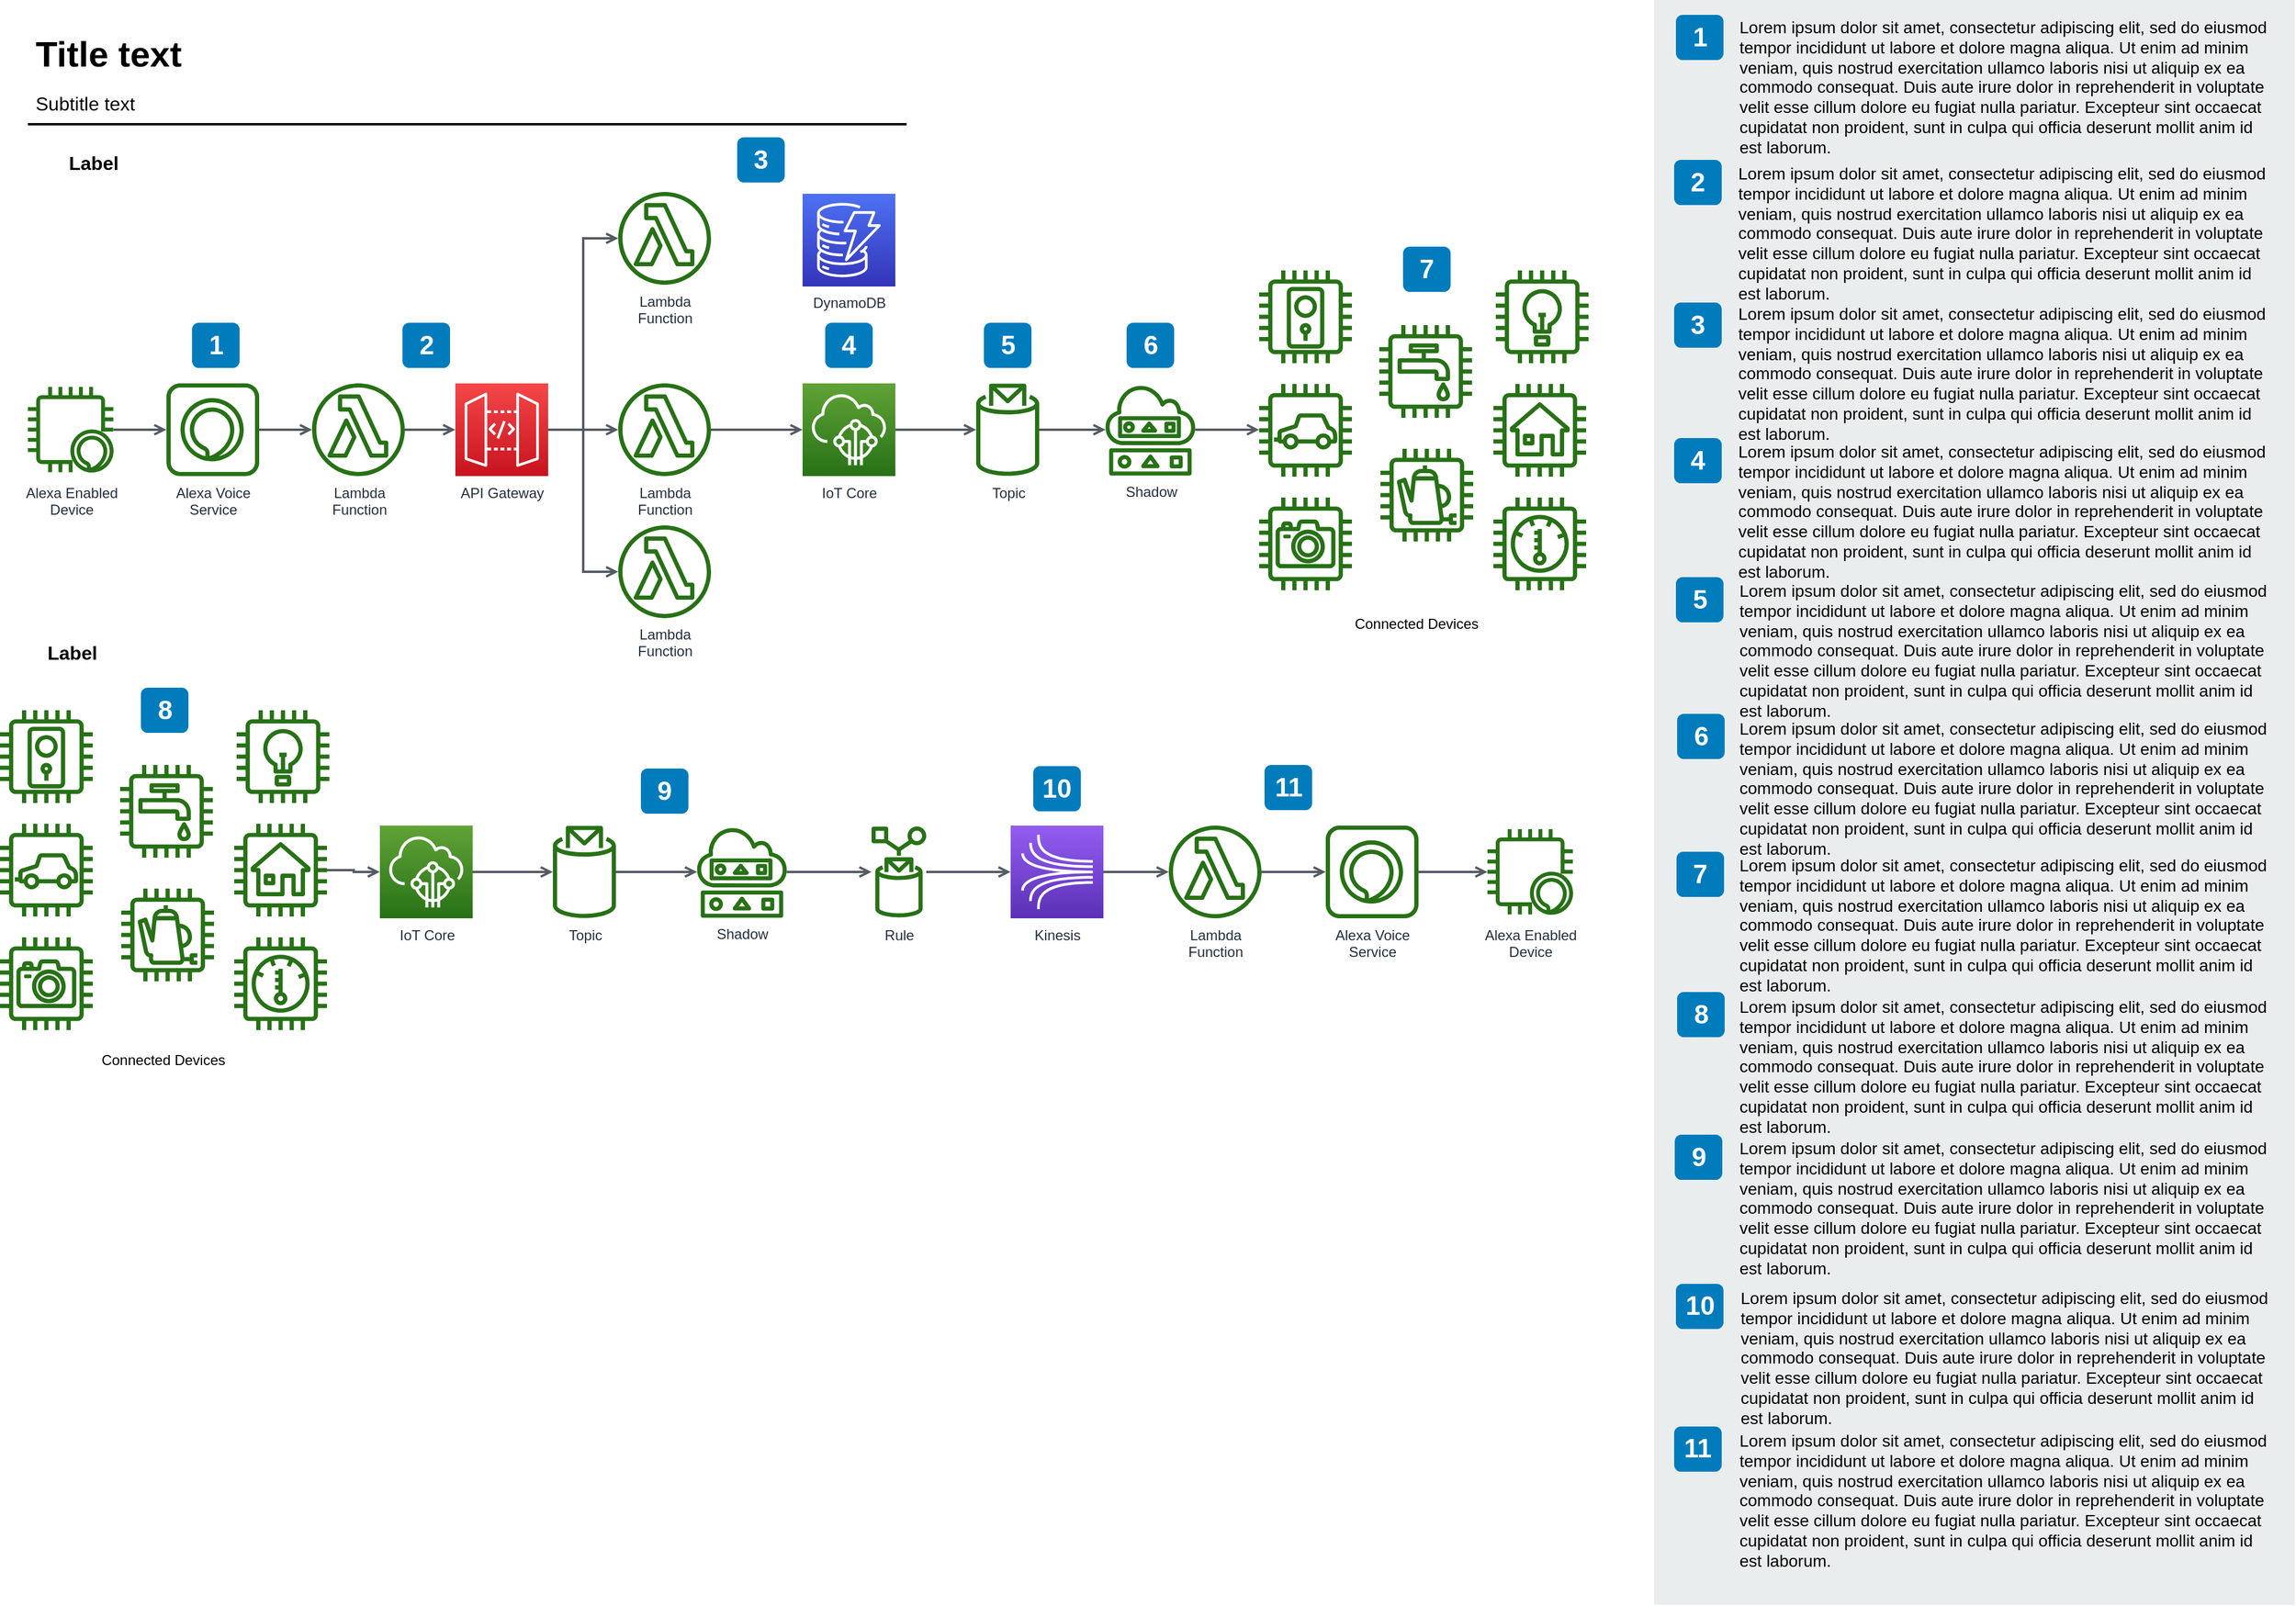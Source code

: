 <mxfile version="14.1.9" type="github"><diagram id="Ht1M8jgEwFfnCIfOTk4-" name="Page-1"><mxGraphModel dx="2347" dy="1165" grid="1" gridSize="10" guides="1" tooltips="1" connect="1" arrows="1" fold="1" page="1" pageScale="1" pageWidth="1169" pageHeight="827" math="0" shadow="0"><root><mxCell id="0"/><mxCell id="1" parent="0"/><mxCell id="-QjtrjUzRDEMRZ5MF8oH-1" value="" style="outlineConnect=0;fontColor=#232F3E;gradientColor=none;fillColor=#277116;strokeColor=none;dashed=0;verticalLabelPosition=bottom;verticalAlign=top;align=center;html=1;fontSize=12;fontStyle=0;aspect=fixed;pointerEvents=1;shape=mxgraph.aws4.door_lock;" parent="1" vertex="1"><mxGeometry x="1088" y="267.5" width="78" height="78" as="geometry"/></mxCell><mxCell id="-QjtrjUzRDEMRZ5MF8oH-2" value="" style="outlineConnect=0;fontColor=#232F3E;gradientColor=none;fillColor=#277116;strokeColor=none;dashed=0;verticalLabelPosition=bottom;verticalAlign=top;align=center;html=1;fontSize=12;fontStyle=0;aspect=fixed;pointerEvents=1;shape=mxgraph.aws4.car;" parent="1" vertex="1"><mxGeometry x="1088" y="363" width="78" height="78" as="geometry"/></mxCell><mxCell id="-QjtrjUzRDEMRZ5MF8oH-3" value="" style="outlineConnect=0;fontColor=#232F3E;gradientColor=none;fillColor=#277116;strokeColor=none;dashed=0;verticalLabelPosition=bottom;verticalAlign=top;align=center;html=1;fontSize=12;fontStyle=0;aspect=fixed;pointerEvents=1;shape=mxgraph.aws4.camera;" parent="1" vertex="1"><mxGeometry x="1088" y="458.5" width="78" height="78" as="geometry"/></mxCell><mxCell id="-QjtrjUzRDEMRZ5MF8oH-4" value="" style="outlineConnect=0;fontColor=#232F3E;gradientColor=none;fillColor=#277116;strokeColor=none;dashed=0;verticalLabelPosition=bottom;verticalAlign=top;align=center;html=1;fontSize=12;fontStyle=0;aspect=fixed;pointerEvents=1;shape=mxgraph.aws4.utility;" parent="1" vertex="1"><mxGeometry x="1189" y="313.5" width="78" height="78" as="geometry"/></mxCell><mxCell id="-QjtrjUzRDEMRZ5MF8oH-5" value="" style="outlineConnect=0;fontColor=#232F3E;gradientColor=none;fillColor=#277116;strokeColor=none;dashed=0;verticalLabelPosition=bottom;verticalAlign=top;align=center;html=1;fontSize=12;fontStyle=0;aspect=fixed;pointerEvents=1;shape=mxgraph.aws4.coffee_pot;" parent="1" vertex="1"><mxGeometry x="1190" y="417.5" width="78" height="78" as="geometry"/></mxCell><mxCell id="-QjtrjUzRDEMRZ5MF8oH-6" value="" style="outlineConnect=0;fontColor=#232F3E;gradientColor=none;fillColor=#277116;strokeColor=none;dashed=0;verticalLabelPosition=bottom;verticalAlign=top;align=center;html=1;fontSize=12;fontStyle=0;aspect=fixed;pointerEvents=1;shape=mxgraph.aws4.lightbulb;" parent="1" vertex="1"><mxGeometry x="1287" y="267.5" width="78" height="78" as="geometry"/></mxCell><mxCell id="-QjtrjUzRDEMRZ5MF8oH-7" value="" style="outlineConnect=0;fontColor=#232F3E;gradientColor=none;fillColor=#277116;strokeColor=none;dashed=0;verticalLabelPosition=bottom;verticalAlign=top;align=center;html=1;fontSize=12;fontStyle=0;aspect=fixed;pointerEvents=1;shape=mxgraph.aws4.house;" parent="1" vertex="1"><mxGeometry x="1285" y="363" width="78" height="78" as="geometry"/></mxCell><mxCell id="-QjtrjUzRDEMRZ5MF8oH-8" value="" style="outlineConnect=0;fontColor=#232F3E;gradientColor=none;fillColor=#277116;strokeColor=none;dashed=0;verticalLabelPosition=bottom;verticalAlign=top;align=center;html=1;fontSize=12;fontStyle=0;aspect=fixed;pointerEvents=1;shape=mxgraph.aws4.thermostat;" parent="1" vertex="1"><mxGeometry x="1285" y="458.5" width="78" height="78" as="geometry"/></mxCell><mxCell id="-QjtrjUzRDEMRZ5MF8oH-9" value="1" style="rounded=1;whiteSpace=wrap;html=1;fillColor=#007CBD;strokeColor=none;fontColor=#FFFFFF;fontStyle=1;fontSize=22;" parent="1" vertex="1"><mxGeometry x="190.5" y="311.5" width="40" height="38" as="geometry"/></mxCell><mxCell id="jZVaUwOg5UY3L9NAnvdq-42" value="" style="edgeStyle=orthogonalEdgeStyle;rounded=0;orthogonalLoop=1;jettySize=auto;html=1;endArrow=open;endFill=0;strokeColor=#545B64;strokeWidth=2;fontSize=14;" parent="1" source="-QjtrjUzRDEMRZ5MF8oH-11" target="jZVaUwOg5UY3L9NAnvdq-5" edge="1"><mxGeometry relative="1" as="geometry"/></mxCell><mxCell id="-QjtrjUzRDEMRZ5MF8oH-11" value="Lambda&lt;br&gt;Function&lt;br&gt;" style="outlineConnect=0;fontColor=#232F3E;gradientColor=none;fillColor=#277116;strokeColor=none;dashed=0;verticalLabelPosition=bottom;verticalAlign=top;align=center;html=1;fontSize=12;fontStyle=0;aspect=fixed;pointerEvents=1;shape=mxgraph.aws4.lambda_function;" parent="1" vertex="1"><mxGeometry x="291.5" y="362.5" width="78" height="78" as="geometry"/></mxCell><mxCell id="-QjtrjUzRDEMRZ5MF8oH-27" value="2" style="rounded=1;whiteSpace=wrap;html=1;fillColor=#007CBD;strokeColor=none;fontColor=#FFFFFF;fontStyle=1;fontSize=22;" parent="1" vertex="1"><mxGeometry x="367.5" y="311.5" width="40" height="38" as="geometry"/></mxCell><mxCell id="-QjtrjUzRDEMRZ5MF8oH-28" value="3" style="rounded=1;whiteSpace=wrap;html=1;fillColor=#007CBD;strokeColor=none;fontColor=#FFFFFF;fontStyle=1;fontSize=22;" parent="1" vertex="1"><mxGeometry x="649" y="155.5" width="40" height="38" as="geometry"/></mxCell><mxCell id="-QjtrjUzRDEMRZ5MF8oH-29" value="4" style="rounded=1;whiteSpace=wrap;html=1;fillColor=#007CBD;strokeColor=none;fontColor=#FFFFFF;fontStyle=1;fontSize=22;" parent="1" vertex="1"><mxGeometry x="723" y="311.5" width="40" height="38" as="geometry"/></mxCell><mxCell id="-QjtrjUzRDEMRZ5MF8oH-30" value="5" style="rounded=1;whiteSpace=wrap;html=1;fillColor=#007CBD;strokeColor=none;fontColor=#FFFFFF;fontStyle=1;fontSize=22;" parent="1" vertex="1"><mxGeometry x="856.5" y="311.5" width="40" height="38" as="geometry"/></mxCell><mxCell id="-QjtrjUzRDEMRZ5MF8oH-47" value="Title text&lt;br&gt;" style="text;html=1;resizable=0;points=[];autosize=1;align=left;verticalAlign=top;spacingTop=-4;fontSize=30;fontStyle=1" parent="1" vertex="1"><mxGeometry x="56.5" y="64.5" width="130" height="40" as="geometry"/></mxCell><mxCell id="-QjtrjUzRDEMRZ5MF8oH-48" value="Subtitle text&lt;br style=&quot;font-size: 16px&quot;&gt;" style="text;html=1;resizable=0;points=[];autosize=1;align=left;verticalAlign=top;spacingTop=-4;fontSize=16" parent="1" vertex="1"><mxGeometry x="56.5" y="114.5" width="100" height="20" as="geometry"/></mxCell><mxCell id="-QjtrjUzRDEMRZ5MF8oH-49" value="Label" style="text;html=1;resizable=0;points=[];autosize=1;align=left;verticalAlign=top;spacingTop=-4;fontSize=16;fontStyle=1" parent="1" vertex="1"><mxGeometry x="84.5" y="164.5" width="50" height="20" as="geometry"/></mxCell><mxCell id="SCVMTBWpLvtzJIhz15lM-1" value="" style="line;strokeWidth=2;html=1;fontSize=14;" parent="1" vertex="1"><mxGeometry x="52.5" y="139.5" width="1060" height="10" as="geometry"/></mxCell><mxCell id="SCVMTBWpLvtzJIhz15lM-3" value="" style="edgeStyle=orthogonalEdgeStyle;html=1;endArrow=open;elbow=vertical;startArrow=none;endFill=0;strokeColor=#545B64;rounded=0;fontSize=14;strokeWidth=2;" parent="1" source="jZVaUwOg5UY3L9NAnvdq-3" target="jZVaUwOg5UY3L9NAnvdq-4" edge="1"><mxGeometry width="100" relative="1" as="geometry"><mxPoint x="200" y="530" as="sourcePoint"/><mxPoint x="320" y="510" as="targetPoint"/></mxGeometry></mxCell><mxCell id="SCVMTBWpLvtzJIhz15lM-21" value="Label" style="text;html=1;resizable=0;points=[];autosize=1;align=left;verticalAlign=top;spacingTop=-4;fontSize=16;fontStyle=1" parent="1" vertex="1"><mxGeometry x="66.5" y="576.5" width="50" height="20" as="geometry"/></mxCell><mxCell id="jZVaUwOg5UY3L9NAnvdq-3" value="Alexa Enabled&lt;br&gt;Device&lt;br&gt;" style="outlineConnect=0;fontColor=#232F3E;gradientColor=none;fillColor=#277116;strokeColor=none;dashed=0;verticalLabelPosition=bottom;verticalAlign=top;align=center;html=1;fontSize=12;fontStyle=0;aspect=fixed;pointerEvents=1;shape=mxgraph.aws4.alexa_enabled_device;" parent="1" vertex="1"><mxGeometry x="52.5" y="362.5" width="72" height="78" as="geometry"/></mxCell><mxCell id="jZVaUwOg5UY3L9NAnvdq-41" value="" style="edgeStyle=orthogonalEdgeStyle;rounded=0;orthogonalLoop=1;jettySize=auto;html=1;endArrow=open;endFill=0;strokeColor=#545B64;strokeWidth=2;fontSize=14;" parent="1" source="jZVaUwOg5UY3L9NAnvdq-4" target="-QjtrjUzRDEMRZ5MF8oH-11" edge="1"><mxGeometry relative="1" as="geometry"/></mxCell><mxCell id="jZVaUwOg5UY3L9NAnvdq-4" value="Alexa Voice&lt;br&gt;Service&lt;br&gt;" style="outlineConnect=0;fontColor=#232F3E;gradientColor=none;fillColor=#277116;strokeColor=none;dashed=0;verticalLabelPosition=bottom;verticalAlign=top;align=center;html=1;fontSize=12;fontStyle=0;aspect=fixed;pointerEvents=1;shape=mxgraph.aws4.alexa_skill;" parent="1" vertex="1"><mxGeometry x="169" y="362.5" width="78" height="78" as="geometry"/></mxCell><mxCell id="jZVaUwOg5UY3L9NAnvdq-43" value="" style="edgeStyle=orthogonalEdgeStyle;rounded=0;orthogonalLoop=1;jettySize=auto;html=1;endArrow=open;endFill=0;strokeColor=#545B64;strokeWidth=2;fontSize=14;" parent="1" source="jZVaUwOg5UY3L9NAnvdq-5" target="jZVaUwOg5UY3L9NAnvdq-7" edge="1"><mxGeometry relative="1" as="geometry"/></mxCell><mxCell id="jZVaUwOg5UY3L9NAnvdq-49" value="" style="edgeStyle=elbowEdgeStyle;rounded=0;orthogonalLoop=1;jettySize=auto;html=1;endArrow=open;endFill=0;strokeColor=#545B64;strokeWidth=2;fontSize=14;" parent="1" source="jZVaUwOg5UY3L9NAnvdq-5" target="jZVaUwOg5UY3L9NAnvdq-8" edge="1"><mxGeometry relative="1" as="geometry"><mxPoint x="451" y="282.5" as="targetPoint"/></mxGeometry></mxCell><mxCell id="jZVaUwOg5UY3L9NAnvdq-5" value="API Gateway" style="outlineConnect=0;fontColor=#232F3E;gradientColor=#F54749;gradientDirection=north;fillColor=#C7131F;strokeColor=#ffffff;dashed=0;verticalLabelPosition=bottom;verticalAlign=top;align=center;html=1;fontSize=12;fontStyle=0;aspect=fixed;shape=mxgraph.aws4.resourceIcon;resIcon=mxgraph.aws4.api_gateway;" parent="1" vertex="1"><mxGeometry x="412" y="362.5" width="78" height="78" as="geometry"/></mxCell><mxCell id="jZVaUwOg5UY3L9NAnvdq-50" value="" style="edgeStyle=elbowEdgeStyle;rounded=0;orthogonalLoop=1;jettySize=auto;html=1;endArrow=open;endFill=0;strokeColor=#545B64;strokeWidth=2;fontSize=14;" parent="1" source="jZVaUwOg5UY3L9NAnvdq-5" target="jZVaUwOg5UY3L9NAnvdq-6" edge="1"><mxGeometry relative="1" as="geometry"/></mxCell><mxCell id="jZVaUwOg5UY3L9NAnvdq-6" value="Lambda&lt;br&gt;Function&lt;br&gt;" style="outlineConnect=0;fontColor=#232F3E;gradientColor=none;fillColor=#277116;strokeColor=none;dashed=0;verticalLabelPosition=bottom;verticalAlign=top;align=center;html=1;fontSize=12;fontStyle=0;aspect=fixed;pointerEvents=1;shape=mxgraph.aws4.lambda_function;" parent="1" vertex="1"><mxGeometry x="549" y="201.5" width="78" height="78" as="geometry"/></mxCell><mxCell id="jZVaUwOg5UY3L9NAnvdq-44" value="" style="edgeStyle=orthogonalEdgeStyle;rounded=0;orthogonalLoop=1;jettySize=auto;html=1;endArrow=open;endFill=0;strokeColor=#545B64;strokeWidth=2;fontSize=14;" parent="1" source="jZVaUwOg5UY3L9NAnvdq-7" target="jZVaUwOg5UY3L9NAnvdq-10" edge="1"><mxGeometry relative="1" as="geometry"/></mxCell><mxCell id="jZVaUwOg5UY3L9NAnvdq-7" value="Lambda&lt;br&gt;Function" style="outlineConnect=0;fontColor=#232F3E;gradientColor=none;fillColor=#277116;strokeColor=none;dashed=0;verticalLabelPosition=bottom;verticalAlign=top;align=center;html=1;fontSize=12;fontStyle=0;aspect=fixed;pointerEvents=1;shape=mxgraph.aws4.lambda_function;" parent="1" vertex="1"><mxGeometry x="549" y="362.5" width="78" height="78" as="geometry"/></mxCell><mxCell id="jZVaUwOg5UY3L9NAnvdq-8" value="Lambda&lt;br&gt;Function" style="outlineConnect=0;fontColor=#232F3E;gradientColor=none;fillColor=#277116;strokeColor=none;dashed=0;verticalLabelPosition=bottom;verticalAlign=top;align=center;html=1;fontSize=12;fontStyle=0;aspect=fixed;pointerEvents=1;shape=mxgraph.aws4.lambda_function;" parent="1" vertex="1"><mxGeometry x="549" y="482" width="78" height="78" as="geometry"/></mxCell><mxCell id="jZVaUwOg5UY3L9NAnvdq-9" value="DynamoDB" style="outlineConnect=0;fontColor=#232F3E;gradientColor=#4D72F3;gradientDirection=north;fillColor=#3334B9;strokeColor=#ffffff;dashed=0;verticalLabelPosition=bottom;verticalAlign=top;align=center;html=1;fontSize=12;fontStyle=0;aspect=fixed;shape=mxgraph.aws4.resourceIcon;resIcon=mxgraph.aws4.dynamodb;" parent="1" vertex="1"><mxGeometry x="704" y="203" width="78" height="78" as="geometry"/></mxCell><mxCell id="jZVaUwOg5UY3L9NAnvdq-45" value="" style="edgeStyle=orthogonalEdgeStyle;rounded=0;orthogonalLoop=1;jettySize=auto;html=1;endArrow=open;endFill=0;strokeColor=#545B64;strokeWidth=2;fontSize=14;" parent="1" source="jZVaUwOg5UY3L9NAnvdq-10" target="jZVaUwOg5UY3L9NAnvdq-11" edge="1"><mxGeometry relative="1" as="geometry"/></mxCell><mxCell id="jZVaUwOg5UY3L9NAnvdq-10" value="IoT Core" style="outlineConnect=0;fontColor=#232F3E;gradientColor=#60A337;gradientDirection=north;fillColor=#277116;strokeColor=#ffffff;dashed=0;verticalLabelPosition=bottom;verticalAlign=top;align=center;html=1;fontSize=12;fontStyle=0;aspect=fixed;shape=mxgraph.aws4.resourceIcon;resIcon=mxgraph.aws4.iot_core;" parent="1" vertex="1"><mxGeometry x="704" y="362.5" width="78" height="78" as="geometry"/></mxCell><mxCell id="jZVaUwOg5UY3L9NAnvdq-46" value="" style="edgeStyle=orthogonalEdgeStyle;rounded=0;orthogonalLoop=1;jettySize=auto;html=1;endArrow=open;endFill=0;strokeColor=#545B64;strokeWidth=2;fontSize=14;" parent="1" source="jZVaUwOg5UY3L9NAnvdq-11" target="jZVaUwOg5UY3L9NAnvdq-12" edge="1"><mxGeometry relative="1" as="geometry"/></mxCell><mxCell id="jZVaUwOg5UY3L9NAnvdq-11" value="Topic" style="outlineConnect=0;fontColor=#232F3E;gradientColor=none;fillColor=#277116;strokeColor=none;dashed=0;verticalLabelPosition=bottom;verticalAlign=top;align=center;html=1;fontSize=12;fontStyle=0;aspect=fixed;pointerEvents=1;shape=mxgraph.aws4.topic_2;" parent="1" vertex="1"><mxGeometry x="850" y="362.5" width="53" height="78" as="geometry"/></mxCell><mxCell id="jZVaUwOg5UY3L9NAnvdq-47" value="" style="edgeStyle=elbowEdgeStyle;rounded=0;orthogonalLoop=1;jettySize=auto;html=1;endArrow=open;endFill=0;strokeColor=#545B64;strokeWidth=2;fontSize=14;elbow=vertical;" parent="1" source="jZVaUwOg5UY3L9NAnvdq-12" target="-QjtrjUzRDEMRZ5MF8oH-2" edge="1"><mxGeometry relative="1" as="geometry"/></mxCell><mxCell id="jZVaUwOg5UY3L9NAnvdq-12" value="Shadow" style="outlineConnect=0;fontColor=#232F3E;gradientColor=none;fillColor=#277116;strokeColor=none;dashed=0;verticalLabelPosition=bottom;verticalAlign=top;align=center;html=1;fontSize=12;fontStyle=0;aspect=fixed;pointerEvents=1;shape=mxgraph.aws4.shadow;" parent="1" vertex="1"><mxGeometry x="957.5" y="363" width="78" height="77" as="geometry"/></mxCell><mxCell id="jZVaUwOg5UY3L9NAnvdq-13" value="" style="outlineConnect=0;fontColor=#232F3E;gradientColor=none;fillColor=#277116;strokeColor=none;dashed=0;verticalLabelPosition=bottom;verticalAlign=top;align=center;html=1;fontSize=12;fontStyle=0;aspect=fixed;pointerEvents=1;shape=mxgraph.aws4.door_lock;" parent="1" vertex="1"><mxGeometry x="29" y="637.5" width="78" height="78" as="geometry"/></mxCell><mxCell id="jZVaUwOg5UY3L9NAnvdq-14" value="" style="outlineConnect=0;fontColor=#232F3E;gradientColor=none;fillColor=#277116;strokeColor=none;dashed=0;verticalLabelPosition=bottom;verticalAlign=top;align=center;html=1;fontSize=12;fontStyle=0;aspect=fixed;pointerEvents=1;shape=mxgraph.aws4.car;" parent="1" vertex="1"><mxGeometry x="29" y="733" width="78" height="78" as="geometry"/></mxCell><mxCell id="jZVaUwOg5UY3L9NAnvdq-15" value="" style="outlineConnect=0;fontColor=#232F3E;gradientColor=none;fillColor=#277116;strokeColor=none;dashed=0;verticalLabelPosition=bottom;verticalAlign=top;align=center;html=1;fontSize=12;fontStyle=0;aspect=fixed;pointerEvents=1;shape=mxgraph.aws4.camera;" parent="1" vertex="1"><mxGeometry x="29" y="828.5" width="78" height="78" as="geometry"/></mxCell><mxCell id="jZVaUwOg5UY3L9NAnvdq-16" value="" style="outlineConnect=0;fontColor=#232F3E;gradientColor=none;fillColor=#277116;strokeColor=none;dashed=0;verticalLabelPosition=bottom;verticalAlign=top;align=center;html=1;fontSize=12;fontStyle=0;aspect=fixed;pointerEvents=1;shape=mxgraph.aws4.utility;" parent="1" vertex="1"><mxGeometry x="130" y="683.5" width="78" height="78" as="geometry"/></mxCell><mxCell id="jZVaUwOg5UY3L9NAnvdq-17" value="" style="outlineConnect=0;fontColor=#232F3E;gradientColor=none;fillColor=#277116;strokeColor=none;dashed=0;verticalLabelPosition=bottom;verticalAlign=top;align=center;html=1;fontSize=12;fontStyle=0;aspect=fixed;pointerEvents=1;shape=mxgraph.aws4.coffee_pot;" parent="1" vertex="1"><mxGeometry x="131" y="787.5" width="78" height="78" as="geometry"/></mxCell><mxCell id="jZVaUwOg5UY3L9NAnvdq-18" value="" style="outlineConnect=0;fontColor=#232F3E;gradientColor=none;fillColor=#277116;strokeColor=none;dashed=0;verticalLabelPosition=bottom;verticalAlign=top;align=center;html=1;fontSize=12;fontStyle=0;aspect=fixed;pointerEvents=1;shape=mxgraph.aws4.lightbulb;" parent="1" vertex="1"><mxGeometry x="228" y="637.5" width="78" height="78" as="geometry"/></mxCell><mxCell id="jZVaUwOg5UY3L9NAnvdq-51" value="" style="edgeStyle=elbowEdgeStyle;rounded=0;orthogonalLoop=1;jettySize=auto;html=1;endArrow=open;endFill=0;strokeColor=#545B64;strokeWidth=2;fontSize=14;" parent="1" source="jZVaUwOg5UY3L9NAnvdq-19" target="jZVaUwOg5UY3L9NAnvdq-21" edge="1"><mxGeometry relative="1" as="geometry"/></mxCell><mxCell id="jZVaUwOg5UY3L9NAnvdq-19" value="" style="outlineConnect=0;fontColor=#232F3E;gradientColor=none;fillColor=#277116;strokeColor=none;dashed=0;verticalLabelPosition=bottom;verticalAlign=top;align=center;html=1;fontSize=12;fontStyle=0;aspect=fixed;pointerEvents=1;shape=mxgraph.aws4.house;" parent="1" vertex="1"><mxGeometry x="226" y="733" width="78" height="78" as="geometry"/></mxCell><mxCell id="jZVaUwOg5UY3L9NAnvdq-20" value="" style="outlineConnect=0;fontColor=#232F3E;gradientColor=none;fillColor=#277116;strokeColor=none;dashed=0;verticalLabelPosition=bottom;verticalAlign=top;align=center;html=1;fontSize=12;fontStyle=0;aspect=fixed;pointerEvents=1;shape=mxgraph.aws4.thermostat;" parent="1" vertex="1"><mxGeometry x="226" y="828.5" width="78" height="78" as="geometry"/></mxCell><mxCell id="jZVaUwOg5UY3L9NAnvdq-52" value="" style="edgeStyle=elbowEdgeStyle;rounded=0;orthogonalLoop=1;jettySize=auto;html=1;endArrow=open;endFill=0;strokeColor=#545B64;strokeWidth=2;fontSize=14;" parent="1" source="jZVaUwOg5UY3L9NAnvdq-21" target="jZVaUwOg5UY3L9NAnvdq-22" edge="1"><mxGeometry relative="1" as="geometry"/></mxCell><mxCell id="jZVaUwOg5UY3L9NAnvdq-21" value="IoT Core" style="outlineConnect=0;fontColor=#232F3E;gradientColor=#60A337;gradientDirection=north;fillColor=#277116;strokeColor=#ffffff;dashed=0;verticalLabelPosition=bottom;verticalAlign=top;align=center;html=1;fontSize=12;fontStyle=0;aspect=fixed;shape=mxgraph.aws4.resourceIcon;resIcon=mxgraph.aws4.iot_core;" parent="1" vertex="1"><mxGeometry x="348.5" y="734.5" width="78" height="78" as="geometry"/></mxCell><mxCell id="jZVaUwOg5UY3L9NAnvdq-53" value="" style="edgeStyle=elbowEdgeStyle;rounded=0;orthogonalLoop=1;jettySize=auto;html=1;endArrow=open;endFill=0;strokeColor=#545B64;strokeWidth=2;fontSize=14;" parent="1" source="jZVaUwOg5UY3L9NAnvdq-22" target="jZVaUwOg5UY3L9NAnvdq-23" edge="1"><mxGeometry relative="1" as="geometry"/></mxCell><mxCell id="jZVaUwOg5UY3L9NAnvdq-22" value="Topic" style="outlineConnect=0;fontColor=#232F3E;gradientColor=none;fillColor=#277116;strokeColor=none;dashed=0;verticalLabelPosition=bottom;verticalAlign=top;align=center;html=1;fontSize=12;fontStyle=0;aspect=fixed;pointerEvents=1;shape=mxgraph.aws4.topic_2;" parent="1" vertex="1"><mxGeometry x="494" y="734.5" width="53" height="78" as="geometry"/></mxCell><mxCell id="jZVaUwOg5UY3L9NAnvdq-54" value="" style="edgeStyle=elbowEdgeStyle;rounded=0;orthogonalLoop=1;jettySize=auto;html=1;endArrow=open;endFill=0;strokeColor=#545B64;strokeWidth=2;fontSize=14;" parent="1" source="jZVaUwOg5UY3L9NAnvdq-23" target="jZVaUwOg5UY3L9NAnvdq-24" edge="1"><mxGeometry relative="1" as="geometry"/></mxCell><mxCell id="jZVaUwOg5UY3L9NAnvdq-23" value="Shadow" style="outlineConnect=0;fontColor=#232F3E;gradientColor=none;fillColor=#277116;strokeColor=none;dashed=0;verticalLabelPosition=bottom;verticalAlign=top;align=center;html=1;fontSize=12;fontStyle=0;aspect=fixed;pointerEvents=1;shape=mxgraph.aws4.shadow;" parent="1" vertex="1"><mxGeometry x="614" y="735" width="78" height="77" as="geometry"/></mxCell><mxCell id="jZVaUwOg5UY3L9NAnvdq-55" value="" style="edgeStyle=elbowEdgeStyle;rounded=0;orthogonalLoop=1;jettySize=auto;html=1;endArrow=open;endFill=0;strokeColor=#545B64;strokeWidth=2;fontSize=14;" parent="1" source="jZVaUwOg5UY3L9NAnvdq-24" target="jZVaUwOg5UY3L9NAnvdq-25" edge="1"><mxGeometry relative="1" as="geometry"/></mxCell><mxCell id="jZVaUwOg5UY3L9NAnvdq-24" value="Rule" style="outlineConnect=0;fontColor=#232F3E;gradientColor=none;fillColor=#277116;strokeColor=none;dashed=0;verticalLabelPosition=bottom;verticalAlign=top;align=center;html=1;fontSize=12;fontStyle=0;aspect=fixed;pointerEvents=1;shape=mxgraph.aws4.rule;" parent="1" vertex="1"><mxGeometry x="762" y="734.5" width="46" height="78" as="geometry"/></mxCell><mxCell id="jZVaUwOg5UY3L9NAnvdq-56" value="" style="edgeStyle=elbowEdgeStyle;rounded=0;orthogonalLoop=1;jettySize=auto;html=1;endArrow=open;endFill=0;strokeColor=#545B64;strokeWidth=2;fontSize=14;" parent="1" source="jZVaUwOg5UY3L9NAnvdq-25" target="jZVaUwOg5UY3L9NAnvdq-26" edge="1"><mxGeometry relative="1" as="geometry"/></mxCell><mxCell id="jZVaUwOg5UY3L9NAnvdq-25" value="Kinesis" style="outlineConnect=0;fontColor=#232F3E;gradientColor=#945DF2;gradientDirection=north;fillColor=#5A30B5;strokeColor=#ffffff;dashed=0;verticalLabelPosition=bottom;verticalAlign=top;align=center;html=1;fontSize=12;fontStyle=0;aspect=fixed;shape=mxgraph.aws4.resourceIcon;resIcon=mxgraph.aws4.kinesis;" parent="1" vertex="1"><mxGeometry x="879" y="734.5" width="78" height="78" as="geometry"/></mxCell><mxCell id="jZVaUwOg5UY3L9NAnvdq-57" value="" style="edgeStyle=elbowEdgeStyle;rounded=0;orthogonalLoop=1;jettySize=auto;html=1;endArrow=open;endFill=0;strokeColor=#545B64;strokeWidth=2;fontSize=14;" parent="1" source="jZVaUwOg5UY3L9NAnvdq-26" target="jZVaUwOg5UY3L9NAnvdq-27" edge="1"><mxGeometry relative="1" as="geometry"/></mxCell><mxCell id="jZVaUwOg5UY3L9NAnvdq-26" value="Lambda&lt;br&gt;Function&lt;br&gt;" style="outlineConnect=0;fontColor=#232F3E;gradientColor=none;fillColor=#277116;strokeColor=none;dashed=0;verticalLabelPosition=bottom;verticalAlign=top;align=center;html=1;fontSize=12;fontStyle=0;aspect=fixed;pointerEvents=1;shape=mxgraph.aws4.lambda_function;" parent="1" vertex="1"><mxGeometry x="1012" y="734.5" width="78" height="78" as="geometry"/></mxCell><mxCell id="jZVaUwOg5UY3L9NAnvdq-58" value="" style="edgeStyle=elbowEdgeStyle;rounded=0;orthogonalLoop=1;jettySize=auto;html=1;endArrow=open;endFill=0;strokeColor=#545B64;strokeWidth=2;fontSize=14;" parent="1" source="jZVaUwOg5UY3L9NAnvdq-27" target="jZVaUwOg5UY3L9NAnvdq-28" edge="1"><mxGeometry relative="1" as="geometry"/></mxCell><mxCell id="jZVaUwOg5UY3L9NAnvdq-27" value="Alexa Voice&lt;br&gt;Service&lt;br&gt;" style="outlineConnect=0;fontColor=#232F3E;gradientColor=none;fillColor=#277116;strokeColor=none;dashed=0;verticalLabelPosition=bottom;verticalAlign=top;align=center;html=1;fontSize=12;fontStyle=0;aspect=fixed;pointerEvents=1;shape=mxgraph.aws4.alexa_skill;" parent="1" vertex="1"><mxGeometry x="1144" y="734.5" width="78" height="78" as="geometry"/></mxCell><mxCell id="jZVaUwOg5UY3L9NAnvdq-28" value="Alexa Enabled&lt;br&gt;Device&lt;br&gt;" style="outlineConnect=0;fontColor=#232F3E;gradientColor=none;fillColor=#277116;strokeColor=none;dashed=0;verticalLabelPosition=bottom;verticalAlign=top;align=center;html=1;fontSize=12;fontStyle=0;aspect=fixed;pointerEvents=1;shape=mxgraph.aws4.alexa_enabled_device;" parent="1" vertex="1"><mxGeometry x="1280" y="734.5" width="72" height="78" as="geometry"/></mxCell><mxCell id="jZVaUwOg5UY3L9NAnvdq-29" value="Connected Devices" style="text;html=1;resizable=0;points=[];autosize=1;align=center;verticalAlign=top;spacingTop=-4;" parent="1" vertex="1"><mxGeometry x="1160" y="554.5" width="120" height="20" as="geometry"/></mxCell><mxCell id="jZVaUwOg5UY3L9NAnvdq-30" value="Connected Devices" style="text;html=1;resizable=0;points=[];autosize=1;align=center;verticalAlign=top;spacingTop=-4;" parent="1" vertex="1"><mxGeometry x="106" y="921.5" width="120" height="20" as="geometry"/></mxCell><mxCell id="jZVaUwOg5UY3L9NAnvdq-32" value="6" style="rounded=1;whiteSpace=wrap;html=1;fillColor=#007CBD;strokeColor=none;fontColor=#FFFFFF;fontStyle=1;fontSize=22;" parent="1" vertex="1"><mxGeometry x="976.5" y="311.5" width="40" height="38" as="geometry"/></mxCell><mxCell id="jZVaUwOg5UY3L9NAnvdq-33" value="7" style="rounded=1;whiteSpace=wrap;html=1;fillColor=#007CBD;strokeColor=none;fontColor=#FFFFFF;fontStyle=1;fontSize=22;" parent="1" vertex="1"><mxGeometry x="1209" y="247.5" width="40" height="38" as="geometry"/></mxCell><mxCell id="jZVaUwOg5UY3L9NAnvdq-34" value="8" style="rounded=1;whiteSpace=wrap;html=1;fillColor=#007CBD;strokeColor=none;fontColor=#FFFFFF;fontStyle=1;fontSize=22;" parent="1" vertex="1"><mxGeometry x="147.5" y="618.5" width="40" height="38" as="geometry"/></mxCell><mxCell id="jZVaUwOg5UY3L9NAnvdq-35" value="9" style="rounded=1;whiteSpace=wrap;html=1;fillColor=#007CBD;strokeColor=none;fontColor=#FFFFFF;fontStyle=1;fontSize=22;" parent="1" vertex="1"><mxGeometry x="568" y="686.5" width="40" height="38" as="geometry"/></mxCell><mxCell id="jZVaUwOg5UY3L9NAnvdq-36" value="10" style="rounded=1;whiteSpace=wrap;html=1;fillColor=#007CBD;strokeColor=none;fontColor=#FFFFFF;fontStyle=1;fontSize=22;" parent="1" vertex="1"><mxGeometry x="898" y="684.5" width="40" height="38" as="geometry"/></mxCell><mxCell id="jZVaUwOg5UY3L9NAnvdq-37" value="11" style="rounded=1;whiteSpace=wrap;html=1;fillColor=#007CBD;strokeColor=none;fontColor=#FFFFFF;fontStyle=1;fontSize=22;" parent="1" vertex="1"><mxGeometry x="1092.5" y="683.5" width="40" height="38" as="geometry"/></mxCell><mxCell id="k1J5Uft5zTIaOylSxwT3-1" value="" style="rounded=0;whiteSpace=wrap;html=1;fillColor=#EAEDED;fontSize=22;fontColor=#FFFFFF;strokeColor=none;labelBackgroundColor=none;" parent="1" vertex="1"><mxGeometry x="1420" y="40" width="539" height="1350" as="geometry"/></mxCell><mxCell id="k1J5Uft5zTIaOylSxwT3-2" value="1" style="rounded=1;whiteSpace=wrap;html=1;fillColor=#007CBD;strokeColor=none;fontColor=#FFFFFF;fontStyle=1;fontSize=22;labelBackgroundColor=none;" parent="1" vertex="1"><mxGeometry x="1438.5" y="52.5" width="40" height="38" as="geometry"/></mxCell><mxCell id="k1J5Uft5zTIaOylSxwT3-3" value="2" style="rounded=1;whiteSpace=wrap;html=1;fillColor=#007CBD;strokeColor=none;fontColor=#FFFFFF;fontStyle=1;fontSize=22;labelBackgroundColor=none;" parent="1" vertex="1"><mxGeometry x="1437" y="174.5" width="40" height="38" as="geometry"/></mxCell><mxCell id="k1J5Uft5zTIaOylSxwT3-4" value="3" style="rounded=1;whiteSpace=wrap;html=1;fillColor=#007CBD;strokeColor=none;fontColor=#FFFFFF;fontStyle=1;fontSize=22;labelBackgroundColor=none;" parent="1" vertex="1"><mxGeometry x="1437" y="294.5" width="40" height="38" as="geometry"/></mxCell><mxCell id="k1J5Uft5zTIaOylSxwT3-5" value="4" style="rounded=1;whiteSpace=wrap;html=1;fillColor=#007CBD;strokeColor=none;fontColor=#FFFFFF;fontStyle=1;fontSize=22;labelBackgroundColor=none;" parent="1" vertex="1"><mxGeometry x="1437" y="408.5" width="40" height="38" as="geometry"/></mxCell><mxCell id="k1J5Uft5zTIaOylSxwT3-6" value="5" style="rounded=1;whiteSpace=wrap;html=1;fillColor=#007CBD;strokeColor=none;fontColor=#FFFFFF;fontStyle=1;fontSize=22;labelBackgroundColor=none;" parent="1" vertex="1"><mxGeometry x="1438.5" y="525.5" width="40" height="38" as="geometry"/></mxCell><mxCell id="k1J5Uft5zTIaOylSxwT3-7" value="6" style="rounded=1;whiteSpace=wrap;html=1;fillColor=#007CBD;strokeColor=none;fontColor=#FFFFFF;fontStyle=1;fontSize=22;labelBackgroundColor=none;" parent="1" vertex="1"><mxGeometry x="1439.5" y="640.5" width="40" height="38" as="geometry"/></mxCell><mxCell id="k1J5Uft5zTIaOylSxwT3-8" value="7" style="rounded=1;whiteSpace=wrap;html=1;fillColor=#007CBD;strokeColor=none;fontColor=#FFFFFF;fontStyle=1;fontSize=22;labelBackgroundColor=none;" parent="1" vertex="1"><mxGeometry x="1439" y="756.5" width="40" height="38" as="geometry"/></mxCell><mxCell id="k1J5Uft5zTIaOylSxwT3-9" value="8" style="rounded=1;whiteSpace=wrap;html=1;fillColor=#007CBD;strokeColor=none;fontColor=#FFFFFF;fontStyle=1;fontSize=22;labelBackgroundColor=none;" parent="1" vertex="1"><mxGeometry x="1439.5" y="874.5" width="40" height="38" as="geometry"/></mxCell><mxCell id="k1J5Uft5zTIaOylSxwT3-10" value="9" style="rounded=1;whiteSpace=wrap;html=1;fillColor=#007CBD;strokeColor=none;fontColor=#FFFFFF;fontStyle=1;fontSize=22;labelBackgroundColor=none;" parent="1" vertex="1"><mxGeometry x="1437.5" y="994.5" width="40" height="38" as="geometry"/></mxCell><mxCell id="k1J5Uft5zTIaOylSxwT3-11" value="&lt;span&gt;Lorem ipsum dolor sit amet, consectetur adipiscing elit, sed do eiusmod tempor incididunt ut labore et dolore magna aliqua. Ut enim ad minim veniam, quis nostrud exercitation ullamco laboris nisi ut aliquip ex ea commodo consequat. Duis aute irure dolor in reprehenderit in voluptate velit esse cillum dolore eu fugiat nulla pariatur. Excepteur sint occaecat cupidatat non proident, sunt in culpa qui officia deserunt mollit anim id est laborum.&lt;/span&gt;&lt;br&gt;" style="text;html=1;align=left;verticalAlign=top;spacingTop=-4;fontSize=14;labelBackgroundColor=none;whiteSpace=wrap;" parent="1" vertex="1"><mxGeometry x="1490" y="52" width="449" height="118" as="geometry"/></mxCell><mxCell id="k1J5Uft5zTIaOylSxwT3-12" value="&lt;span&gt;Lorem ipsum dolor sit amet, consectetur adipiscing elit, sed do eiusmod tempor incididunt ut labore et dolore magna aliqua. Ut enim ad minim veniam, quis nostrud exercitation ullamco laboris nisi ut aliquip ex ea commodo consequat. Duis aute irure dolor in reprehenderit in voluptate velit esse cillum dolore eu fugiat nulla pariatur. Excepteur sint occaecat cupidatat non proident, sunt in culpa qui officia deserunt mollit anim id est laborum.&lt;/span&gt;&lt;br&gt;" style="text;html=1;align=left;verticalAlign=top;spacingTop=-4;fontSize=14;labelBackgroundColor=none;whiteSpace=wrap;" parent="1" vertex="1"><mxGeometry x="1489" y="175" width="450" height="115" as="geometry"/></mxCell><mxCell id="k1J5Uft5zTIaOylSxwT3-13" value="&lt;span&gt;Lorem ipsum dolor sit amet, consectetur adipiscing elit, sed do eiusmod tempor incididunt ut labore et dolore magna aliqua. Ut enim ad minim veniam, quis nostrud exercitation ullamco laboris nisi ut aliquip ex ea commodo consequat. Duis aute irure dolor in reprehenderit in voluptate velit esse cillum dolore eu fugiat nulla pariatur. Excepteur sint occaecat cupidatat non proident, sunt in culpa qui officia deserunt mollit anim id est laborum.&lt;/span&gt;&lt;br&gt;" style="text;html=1;align=left;verticalAlign=top;spacingTop=-4;fontSize=14;labelBackgroundColor=none;whiteSpace=wrap;" parent="1" vertex="1"><mxGeometry x="1489" y="293" width="450" height="117" as="geometry"/></mxCell><mxCell id="k1J5Uft5zTIaOylSxwT3-14" value="&lt;span&gt;Lorem ipsum dolor sit amet, consectetur adipiscing elit, sed do eiusmod tempor incididunt ut labore et dolore magna aliqua. Ut enim ad minim veniam, quis nostrud exercitation ullamco laboris nisi ut aliquip ex ea commodo consequat. Duis aute irure dolor in reprehenderit in voluptate velit esse cillum dolore eu fugiat nulla pariatur. Excepteur sint occaecat cupidatat non proident, sunt in culpa qui officia deserunt mollit anim id est laborum.&lt;/span&gt;&lt;br&gt;" style="text;html=1;align=left;verticalAlign=top;spacingTop=-4;fontSize=14;labelBackgroundColor=none;whiteSpace=wrap;" parent="1" vertex="1"><mxGeometry x="1489" y="409" width="450" height="121" as="geometry"/></mxCell><mxCell id="k1J5Uft5zTIaOylSxwT3-15" value="&lt;span&gt;Lorem ipsum dolor sit amet, consectetur adipiscing elit, sed do eiusmod tempor incididunt ut labore et dolore magna aliqua. Ut enim ad minim veniam, quis nostrud exercitation ullamco laboris nisi ut aliquip ex ea commodo consequat. Duis aute irure dolor in reprehenderit in voluptate velit esse cillum dolore eu fugiat nulla pariatur. Excepteur sint occaecat cupidatat non proident, sunt in culpa qui officia deserunt mollit anim id est laborum.&lt;/span&gt;&lt;br&gt;" style="text;html=1;align=left;verticalAlign=top;spacingTop=-4;fontSize=14;labelBackgroundColor=none;whiteSpace=wrap;" parent="1" vertex="1"><mxGeometry x="1490" y="526" width="449" height="114" as="geometry"/></mxCell><mxCell id="k1J5Uft5zTIaOylSxwT3-16" value="&lt;span&gt;Lorem ipsum dolor sit amet, consectetur adipiscing elit, sed do eiusmod tempor incididunt ut labore et dolore magna aliqua. Ut enim ad minim veniam, quis nostrud exercitation ullamco laboris nisi ut aliquip ex ea commodo consequat. Duis aute irure dolor in reprehenderit in voluptate velit esse cillum dolore eu fugiat nulla pariatur. Excepteur sint occaecat cupidatat non proident, sunt in culpa qui officia deserunt mollit anim id est laborum.&lt;/span&gt;&lt;br&gt;" style="text;html=1;align=left;verticalAlign=top;spacingTop=-4;fontSize=14;labelBackgroundColor=none;whiteSpace=wrap;" parent="1" vertex="1"><mxGeometry x="1490" y="642" width="450" height="118" as="geometry"/></mxCell><mxCell id="k1J5Uft5zTIaOylSxwT3-17" value="&lt;span&gt;Lorem ipsum dolor sit amet, consectetur adipiscing elit, sed do eiusmod tempor incididunt ut labore et dolore magna aliqua. Ut enim ad minim veniam, quis nostrud exercitation ullamco laboris nisi ut aliquip ex ea commodo consequat. Duis aute irure dolor in reprehenderit in voluptate velit esse cillum dolore eu fugiat nulla pariatur. Excepteur sint occaecat cupidatat non proident, sunt in culpa qui officia deserunt mollit anim id est laborum.&lt;/span&gt;&lt;br&gt;" style="text;html=1;align=left;verticalAlign=top;spacingTop=-4;fontSize=14;labelBackgroundColor=none;whiteSpace=wrap;" parent="1" vertex="1"><mxGeometry x="1490" y="757" width="449" height="113" as="geometry"/></mxCell><mxCell id="k1J5Uft5zTIaOylSxwT3-18" value="&lt;span&gt;Lorem ipsum dolor sit amet, consectetur adipiscing elit, sed do eiusmod tempor incididunt ut labore et dolore magna aliqua. Ut enim ad minim veniam, quis nostrud exercitation ullamco laboris nisi ut aliquip ex ea commodo consequat. Duis aute irure dolor in reprehenderit in voluptate velit esse cillum dolore eu fugiat nulla pariatur. Excepteur sint occaecat cupidatat non proident, sunt in culpa qui officia deserunt mollit anim id est laborum.&lt;/span&gt;&lt;br&gt;" style="text;html=1;align=left;verticalAlign=top;spacingTop=-4;fontSize=14;labelBackgroundColor=none;whiteSpace=wrap;" parent="1" vertex="1"><mxGeometry x="1490" y="876" width="449" height="124" as="geometry"/></mxCell><mxCell id="k1J5Uft5zTIaOylSxwT3-19" value="&lt;span&gt;Lorem ipsum dolor sit amet, consectetur adipiscing elit, sed do eiusmod tempor incididunt ut labore et dolore magna aliqua. Ut enim ad minim veniam, quis nostrud exercitation ullamco laboris nisi ut aliquip ex ea commodo consequat. Duis aute irure dolor in reprehenderit in voluptate velit esse cillum dolore eu fugiat nulla pariatur. Excepteur sint occaecat cupidatat non proident, sunt in culpa qui officia deserunt mollit anim id est laborum.&lt;/span&gt;&lt;br&gt;" style="text;html=1;align=left;verticalAlign=top;spacingTop=-4;fontSize=14;labelBackgroundColor=none;whiteSpace=wrap;" parent="1" vertex="1"><mxGeometry x="1490" y="995" width="449" height="115" as="geometry"/></mxCell><mxCell id="k1J5Uft5zTIaOylSxwT3-22" value="10" style="rounded=1;whiteSpace=wrap;html=1;fillColor=#007CBD;strokeColor=none;fontColor=#FFFFFF;fontStyle=1;fontSize=22;labelBackgroundColor=none;" parent="1" vertex="1"><mxGeometry x="1438.5" y="1120" width="40" height="38" as="geometry"/></mxCell><mxCell id="k1J5Uft5zTIaOylSxwT3-23" value="&lt;span&gt;Lorem ipsum dolor sit amet, consectetur adipiscing elit, sed do eiusmod tempor incididunt ut labore et dolore magna aliqua. Ut enim ad minim veniam, quis nostrud exercitation ullamco laboris nisi ut aliquip ex ea commodo consequat. Duis aute irure dolor in reprehenderit in voluptate velit esse cillum dolore eu fugiat nulla pariatur. Excepteur sint occaecat cupidatat non proident, sunt in culpa qui officia deserunt mollit anim id est laborum.&lt;/span&gt;&lt;br&gt;" style="text;html=1;align=left;verticalAlign=top;spacingTop=-4;fontSize=14;labelBackgroundColor=none;whiteSpace=wrap;" parent="1" vertex="1"><mxGeometry x="1491" y="1120.5" width="449" height="115" as="geometry"/></mxCell><mxCell id="k1J5Uft5zTIaOylSxwT3-24" value="11" style="rounded=1;whiteSpace=wrap;html=1;fillColor=#007CBD;strokeColor=none;fontColor=#FFFFFF;fontStyle=1;fontSize=22;labelBackgroundColor=none;" parent="1" vertex="1"><mxGeometry x="1437" y="1240" width="40" height="38" as="geometry"/></mxCell><mxCell id="k1J5Uft5zTIaOylSxwT3-25" value="&lt;span&gt;Lorem ipsum dolor sit amet, consectetur adipiscing elit, sed do eiusmod tempor incididunt ut labore et dolore magna aliqua. Ut enim ad minim veniam, quis nostrud exercitation ullamco laboris nisi ut aliquip ex ea commodo consequat. Duis aute irure dolor in reprehenderit in voluptate velit esse cillum dolore eu fugiat nulla pariatur. Excepteur sint occaecat cupidatat non proident, sunt in culpa qui officia deserunt mollit anim id est laborum.&lt;/span&gt;&lt;br&gt;" style="text;html=1;align=left;verticalAlign=top;spacingTop=-4;fontSize=14;labelBackgroundColor=none;whiteSpace=wrap;" parent="1" vertex="1"><mxGeometry x="1489.5" y="1240.5" width="449" height="115" as="geometry"/></mxCell></root></mxGraphModel></diagram></mxfile>